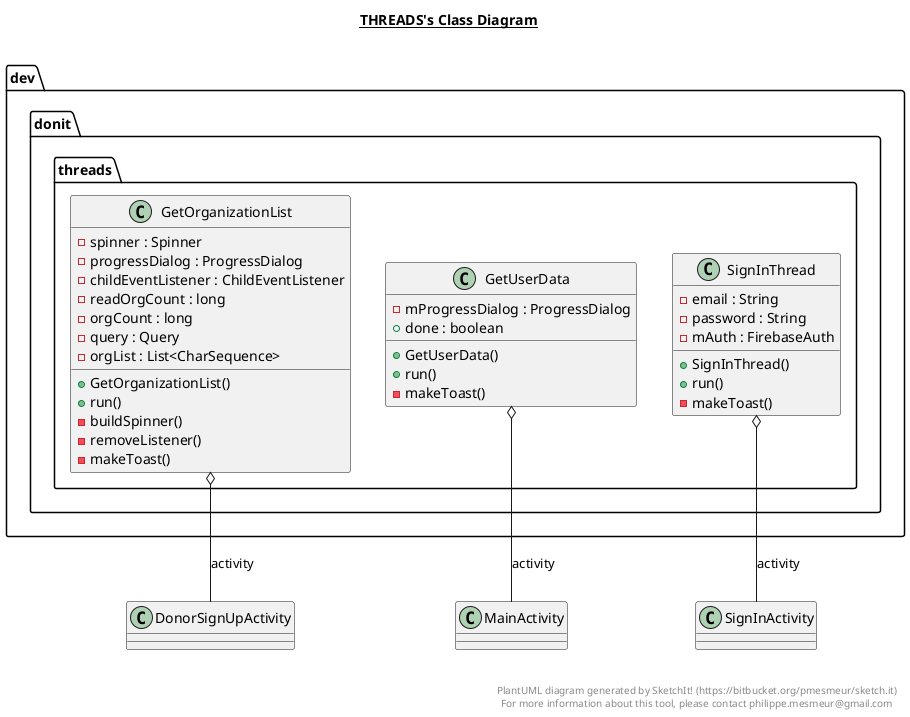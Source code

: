 @startuml

title __THREADS's Class Diagram__\n

  package dev.donit {
    package dev.donit.threads {
      class GetOrganizationList {
          - spinner : Spinner
          - progressDialog : ProgressDialog
          - childEventListener : ChildEventListener
          - readOrgCount : long
          - orgCount : long
          - query : Query
          - orgList : List<CharSequence>
          + GetOrganizationList()
          + run()
          - buildSpinner()
          - removeListener()
          - makeToast()
      }
    }
  }
  

  package dev.donit {
    package dev.donit.threads {
      class GetUserData {
          - mProgressDialog : ProgressDialog
          + done : boolean
          + GetUserData()
          + run()
          - makeToast()
      }
    }
  }
  

  package dev.donit {
    package dev.donit.threads {
      class SignInThread {
          - email : String
          - password : String
          - mAuth : FirebaseAuth
          + SignInThread()
          + run()
          - makeToast()
      }
    }
  }
  

  GetOrganizationList o-- DonorSignUpActivity : activity
  GetUserData o-- MainActivity : activity
  SignInThread o-- SignInActivity : activity


right footer


PlantUML diagram generated by SketchIt! (https://bitbucket.org/pmesmeur/sketch.it)
For more information about this tool, please contact philippe.mesmeur@gmail.com
endfooter

@enduml
